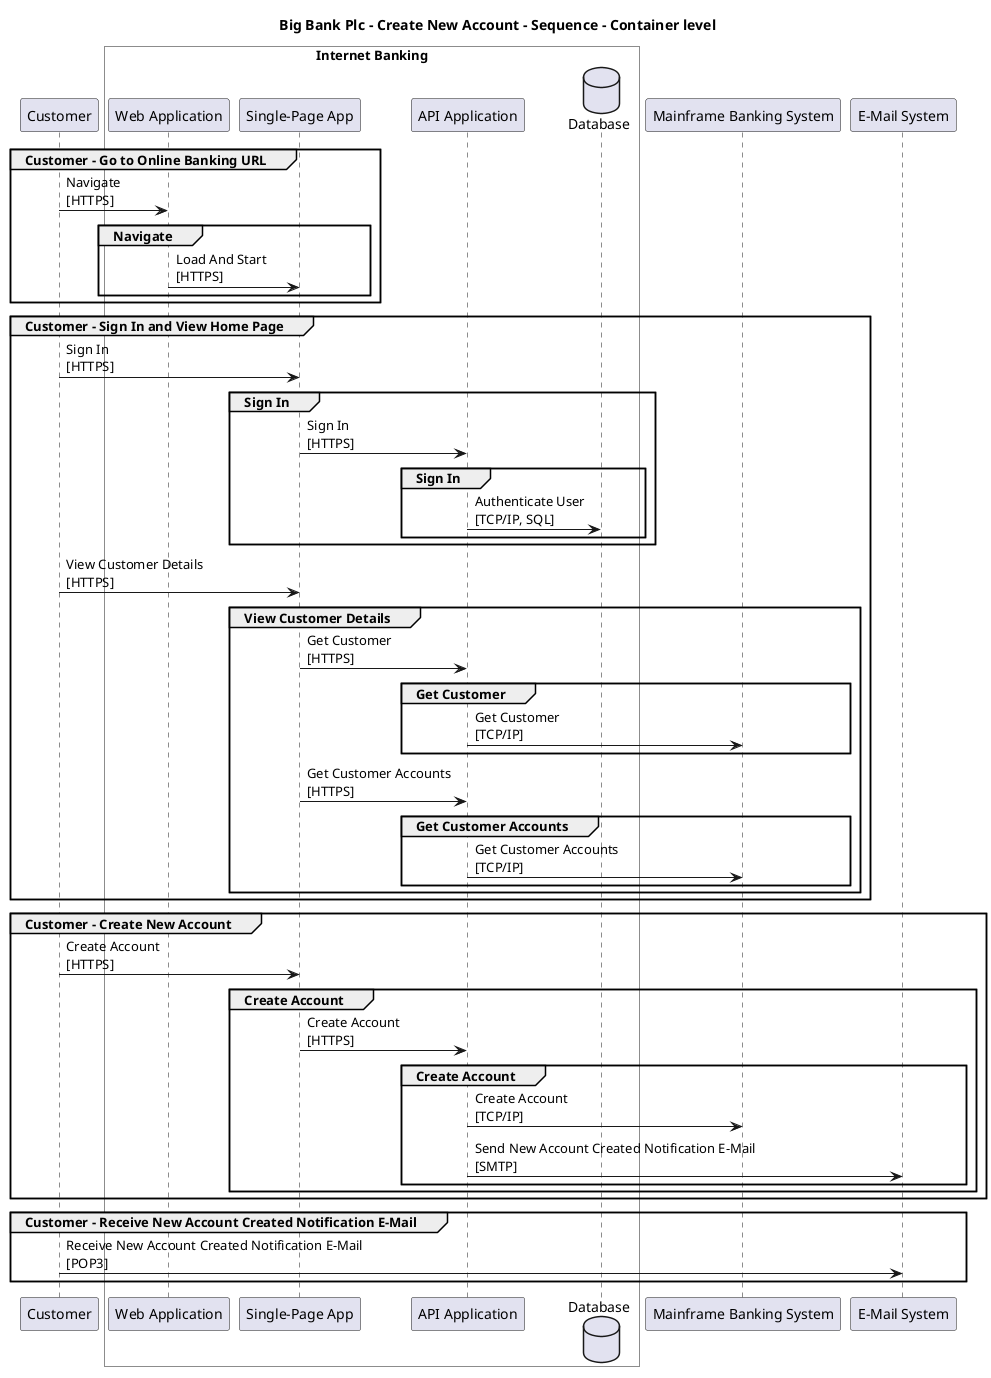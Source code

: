 @startuml

title Big Bank Plc - Create New Account - Sequence - Container level

participant "Customer" as BigBankPlc.Actors.Customer

box "Internet Banking" #White
    participant "Web Application" as BigBankPlc.SoftwareSystems.InternetBanking.Containers.WebApplication
    participant "Single-Page App" as BigBankPlc.SoftwareSystems.InternetBanking.Containers.SinglePageApp
    participant "API Application" as BigBankPlc.SoftwareSystems.InternetBanking.Containers.APIApplication
    database "Database" as BigBankPlc.SoftwareSystems.InternetBanking.Containers.Database
end box

participant "Mainframe Banking System" as BigBankPlc.SoftwareSystems.MainframeBankingSystem
participant "E-Mail System" as BigBankPlc.SoftwareSystems.EMailSystem

group Customer - Go to Online Banking URL
BigBankPlc.Actors.Customer -> BigBankPlc.SoftwareSystems.InternetBanking.Containers.WebApplication : Navigate\n[HTTPS]
group Navigate
BigBankPlc.SoftwareSystems.InternetBanking.Containers.WebApplication -> BigBankPlc.SoftwareSystems.InternetBanking.Containers.SinglePageApp : Load And Start\n[HTTPS]
end
end
group Customer - Sign In and View Home Page
BigBankPlc.Actors.Customer -> BigBankPlc.SoftwareSystems.InternetBanking.Containers.SinglePageApp : Sign In\n[HTTPS]
group Sign In
BigBankPlc.SoftwareSystems.InternetBanking.Containers.SinglePageApp -> BigBankPlc.SoftwareSystems.InternetBanking.Containers.APIApplication : Sign In\n[HTTPS]
group Sign In
BigBankPlc.SoftwareSystems.InternetBanking.Containers.APIApplication -> BigBankPlc.SoftwareSystems.InternetBanking.Containers.Database : Authenticate User\n[TCP/IP, SQL]
end
end
BigBankPlc.Actors.Customer -> BigBankPlc.SoftwareSystems.InternetBanking.Containers.SinglePageApp : View Customer Details\n[HTTPS]
group View Customer Details
BigBankPlc.SoftwareSystems.InternetBanking.Containers.SinglePageApp -> BigBankPlc.SoftwareSystems.InternetBanking.Containers.APIApplication : Get Customer\n[HTTPS]
group Get Customer
BigBankPlc.SoftwareSystems.InternetBanking.Containers.APIApplication -> BigBankPlc.SoftwareSystems.MainframeBankingSystem : Get Customer\n[TCP/IP]
end
BigBankPlc.SoftwareSystems.InternetBanking.Containers.SinglePageApp -> BigBankPlc.SoftwareSystems.InternetBanking.Containers.APIApplication : Get Customer Accounts\n[HTTPS]
group Get Customer Accounts
BigBankPlc.SoftwareSystems.InternetBanking.Containers.APIApplication -> BigBankPlc.SoftwareSystems.MainframeBankingSystem : Get Customer Accounts\n[TCP/IP]
end
end
end
group Customer - Create New Account
BigBankPlc.Actors.Customer -> BigBankPlc.SoftwareSystems.InternetBanking.Containers.SinglePageApp : Create Account\n[HTTPS]
group Create Account
BigBankPlc.SoftwareSystems.InternetBanking.Containers.SinglePageApp -> BigBankPlc.SoftwareSystems.InternetBanking.Containers.APIApplication : Create Account\n[HTTPS]
group Create Account
BigBankPlc.SoftwareSystems.InternetBanking.Containers.APIApplication -> BigBankPlc.SoftwareSystems.MainframeBankingSystem : Create Account\n[TCP/IP]
BigBankPlc.SoftwareSystems.InternetBanking.Containers.APIApplication -> BigBankPlc.SoftwareSystems.EMailSystem : Send New Account Created Notification E-Mail\n[SMTP]
end
end
end
group Customer - Receive New Account Created Notification E-Mail
BigBankPlc.Actors.Customer -> BigBankPlc.SoftwareSystems.EMailSystem : Receive New Account Created Notification E-Mail\n[POP3]
end


@enduml
